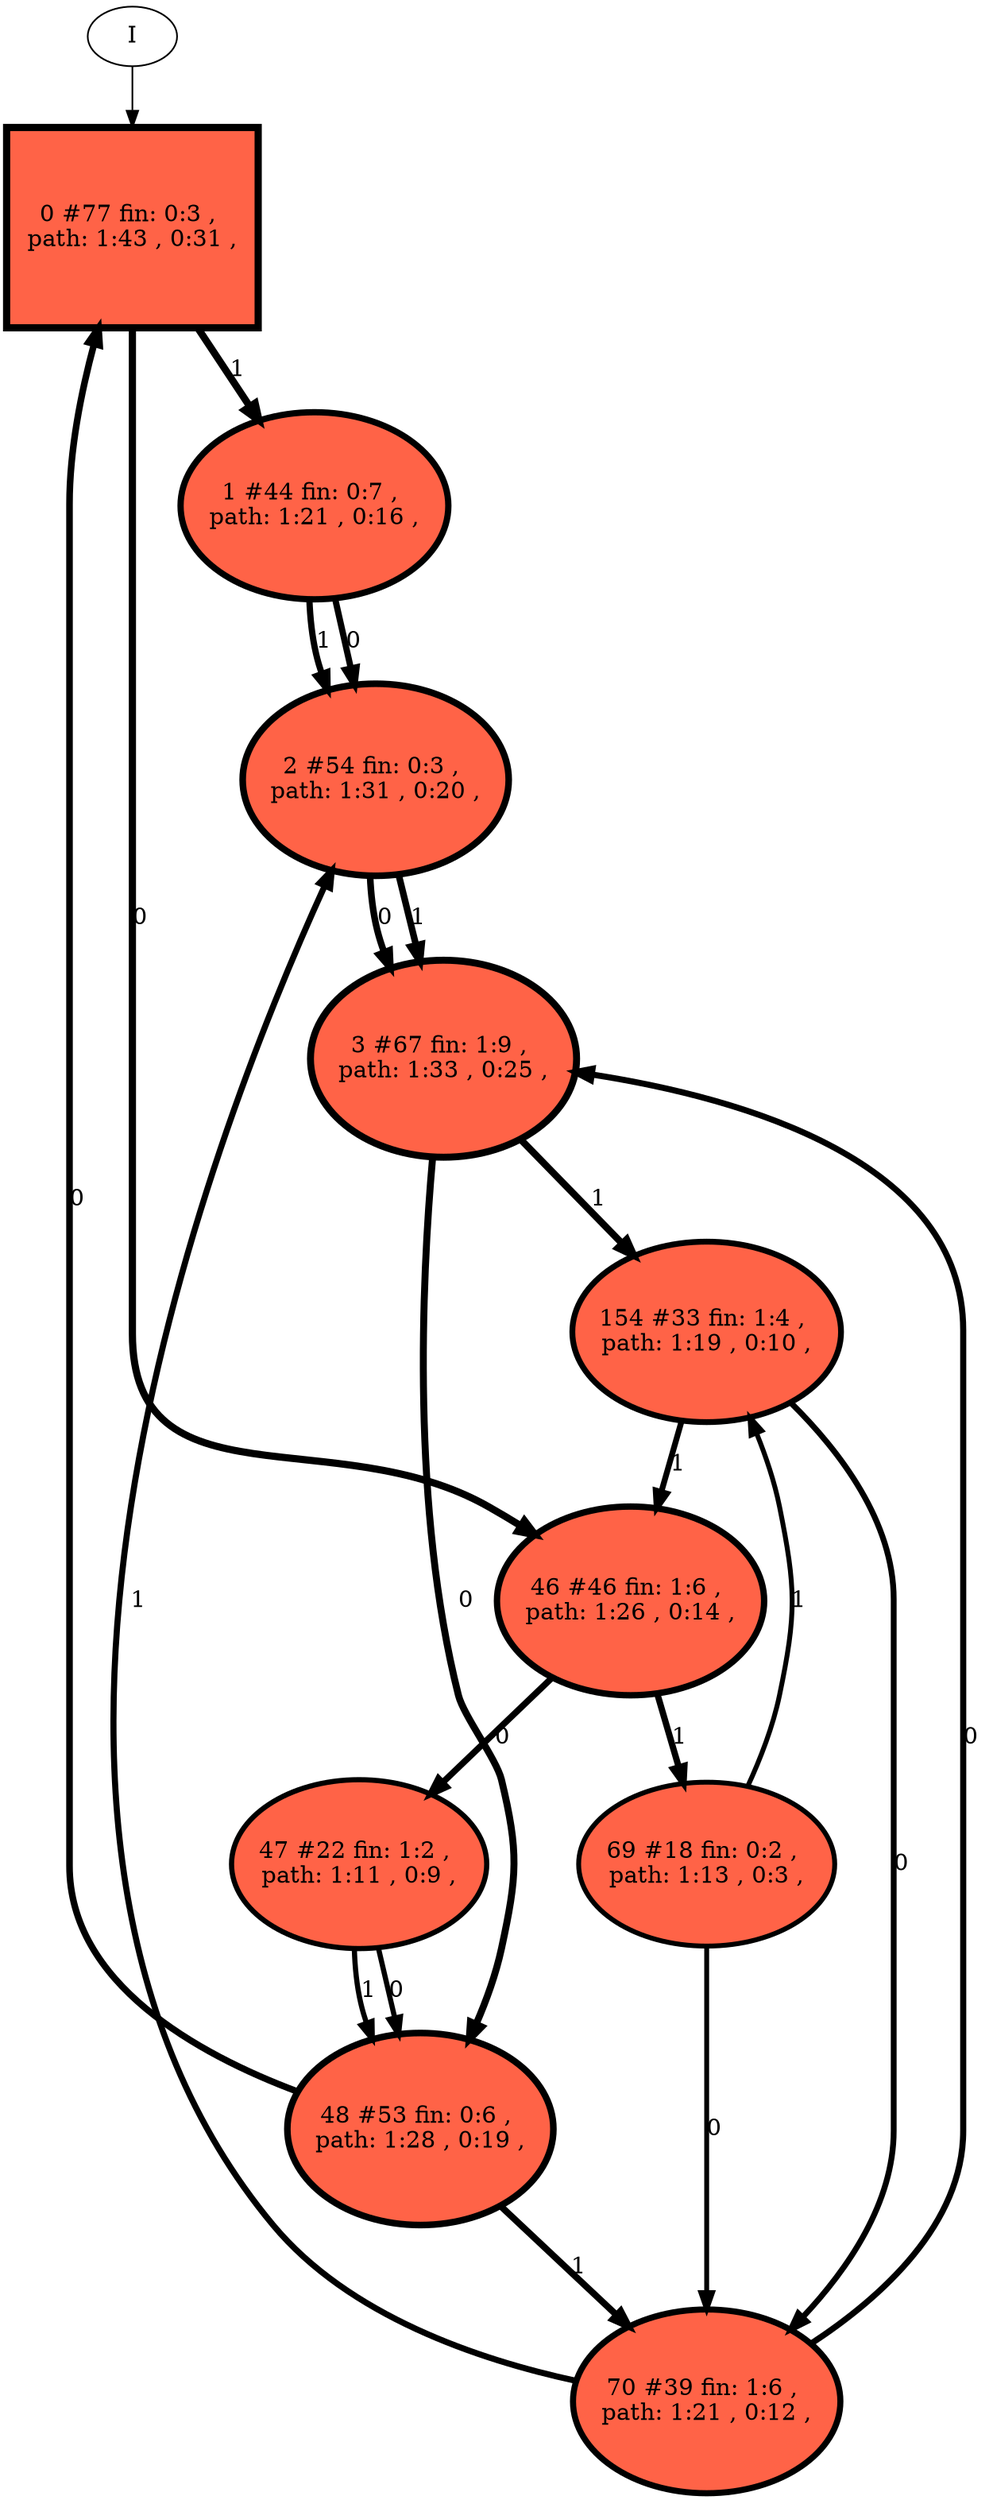 // produced with flexfringe // 
digraph DFA {
	0 [label="root" shape=box];
		I -> 0;
	0 [ label="0 #77 fin: 0:3 , 
 path: 1:43 , 0:31 , " , style=filled, fillcolor="tomato", width=1.67835, height=1.67835, penwidth=4.35671];
		0 -> 1 [label="1 " , penwidth=4.35671 ];
		0 -> 46 [label="0 " , penwidth=4.35671 ];
	1 [ label="1 #44 fin: 0:7 , 
 path: 1:21 , 0:16 , " , style=filled, fillcolor="tomato", width=1.57, height=1.57, penwidth=3.80666];
		1 -> 2 [label="1 " , penwidth=3.80666 ];
		1 -> 2 [label="0 " , penwidth=3.80666 ];
	46 [ label="46 #46 fin: 1:6 , 
 path: 1:26 , 0:14 , " , style=filled, fillcolor="tomato", width=1.57901, height=1.57901, penwidth=3.85015];
		46 -> 69 [label="1 " , penwidth=3.85015 ];
		46 -> 47 [label="0 " , penwidth=3.85015 ];
	2 [ label="2 #54 fin: 0:3 , 
 path: 1:31 , 0:20 , " , style=filled, fillcolor="tomato", width=1.6109, height=1.6109, penwidth=4.00733];
		2 -> 3 [label="1 " , penwidth=4.00733 ];
		2 -> 3 [label="0 " , penwidth=4.00733 ];
	69 [ label="69 #18 fin: 0:2 , 
 path: 1:13 , 0:3 , " , style=filled, fillcolor="tomato", width=1.37231, height=1.37231, penwidth=2.94444];
		69 -> 154 [label="1 " , penwidth=2.94444 ];
		69 -> 70 [label="0 " , penwidth=2.94444 ];
	47 [ label="47 #22 fin: 1:2 , 
 path: 1:11 , 0:9 , " , style=filled, fillcolor="tomato", width=1.41961, height=1.41961, penwidth=3.13549];
		47 -> 48 [label="1 " , penwidth=3.13549 ];
		47 -> 48 [label="0 " , penwidth=3.13549 ];
	3 [ label="3 #67 fin: 1:9 , 
 path: 1:33 , 0:25 , " , style=filled, fillcolor="tomato", width=1.6524, height=1.6524, penwidth=4.21951];
		3 -> 154 [label="1 " , penwidth=4.21951 ];
		3 -> 48 [label="0 " , penwidth=4.21951 ];
	154 [ label="154 #33 fin: 1:4 , 
 path: 1:19 , 0:10 , " , style=filled, fillcolor="tomato", width=1.50992, height=1.50992, penwidth=3.52636];
		154 -> 46 [label="1 " , penwidth=3.52636 ];
		154 -> 70 [label="0 " , penwidth=3.52636 ];
	70 [ label="70 #39 fin: 1:6 , 
 path: 1:21 , 0:12 , " , style=filled, fillcolor="tomato", width=1.54519, height=1.54519, penwidth=3.68888];
		70 -> 2 [label="1 " , penwidth=3.68888 ];
		70 -> 3 [label="0 " , penwidth=3.68888 ];
	48 [ label="48 #53 fin: 0:6 , 
 path: 1:28 , 0:19 , " , style=filled, fillcolor="tomato", width=1.60723, height=1.60723, penwidth=3.98898];
		48 -> 70 [label="1 " , penwidth=3.98898 ];
		48 -> 0 [label="0 " , penwidth=3.98898 ];
}
